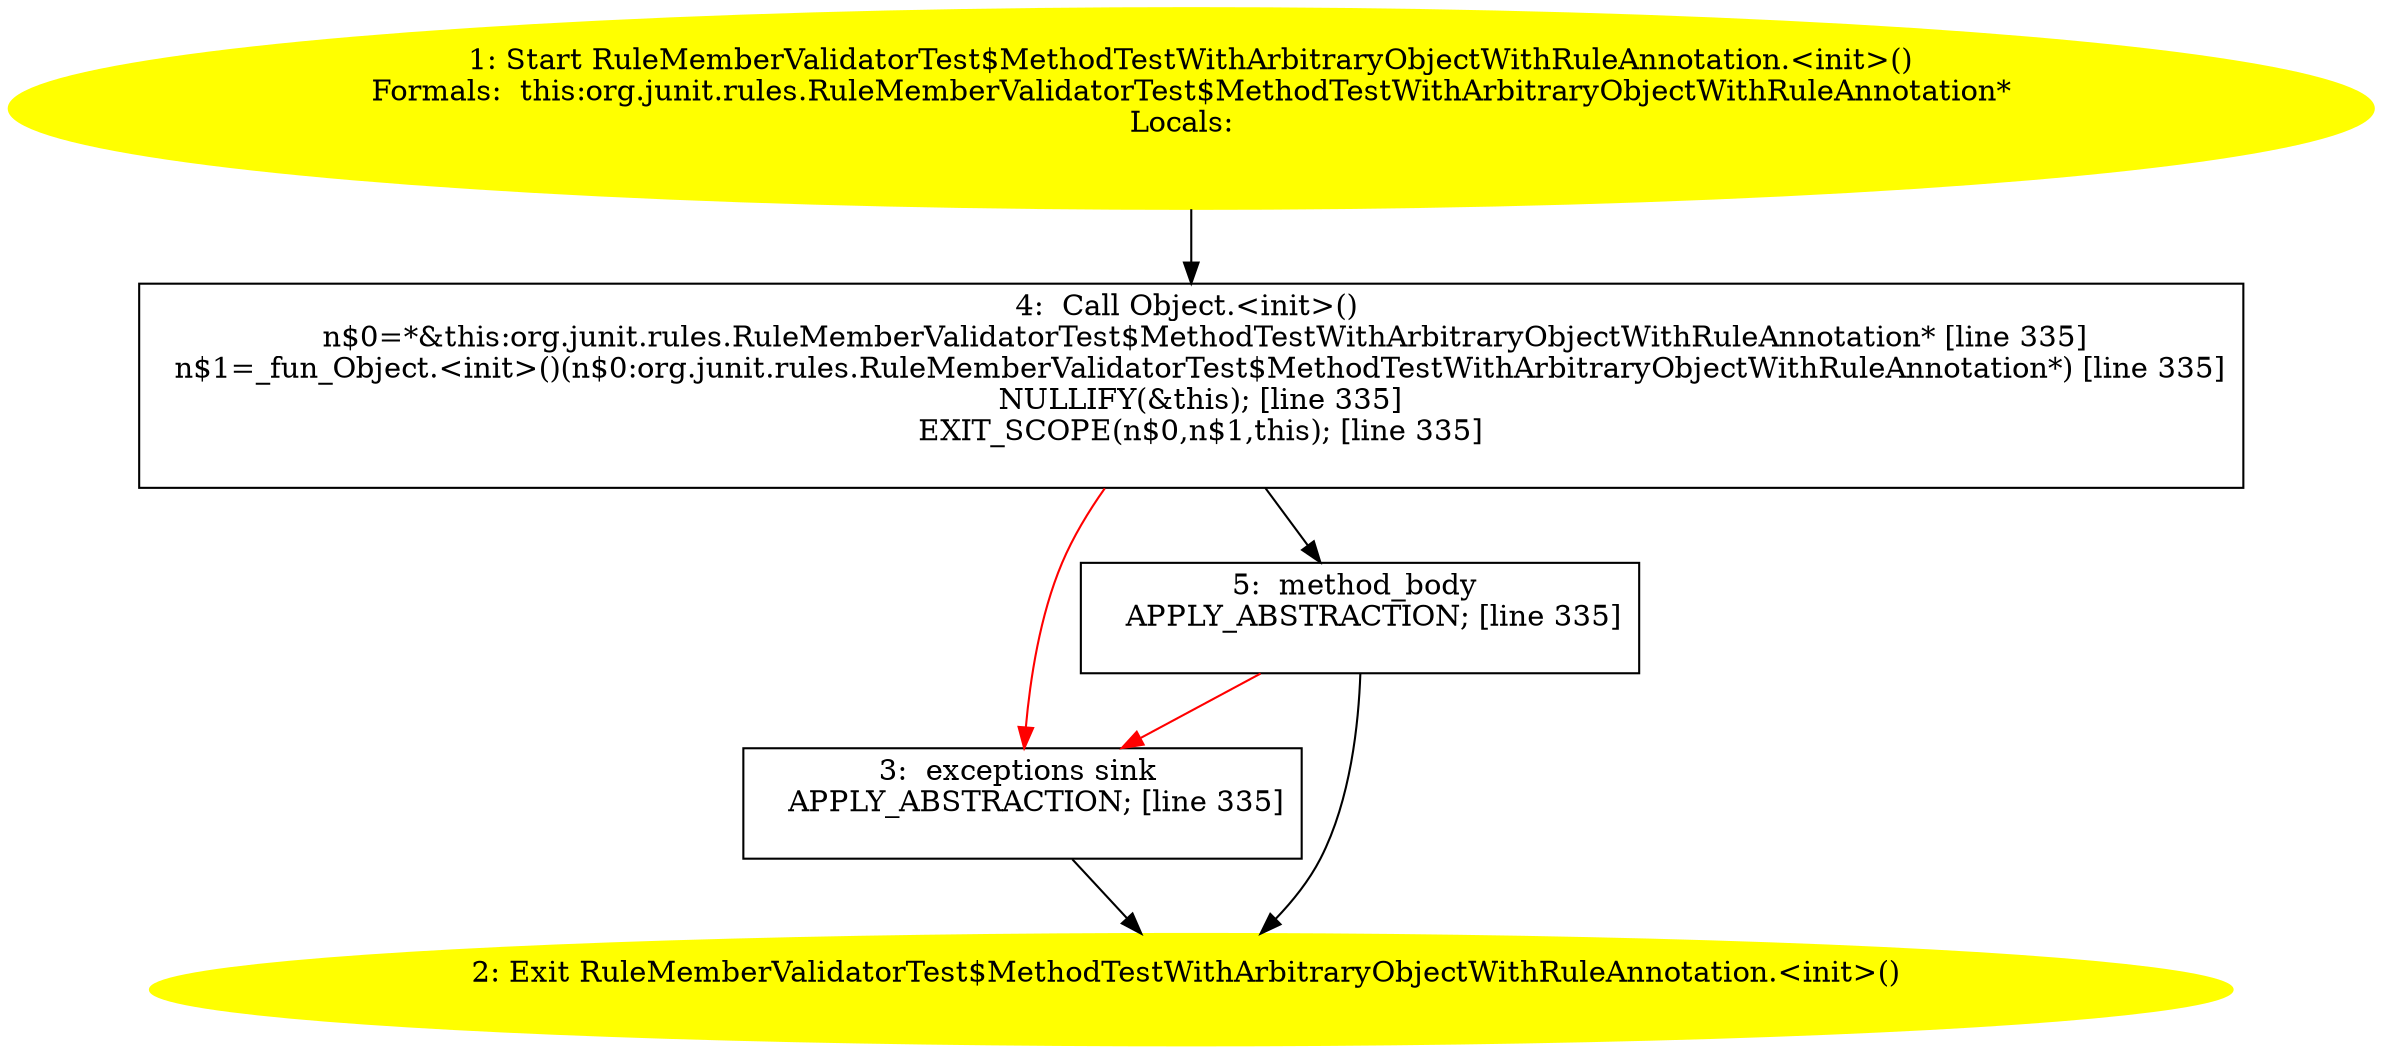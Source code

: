 /* @generated */
digraph cfg {
"org.junit.rules.RuleMemberValidatorTest$MethodTestWithArbitraryObjectWithRuleAnnotation.<init>().5bc942439845c2032435b323cf4ce863_1" [label="1: Start RuleMemberValidatorTest$MethodTestWithArbitraryObjectWithRuleAnnotation.<init>()\nFormals:  this:org.junit.rules.RuleMemberValidatorTest$MethodTestWithArbitraryObjectWithRuleAnnotation*\nLocals:  \n  " color=yellow style=filled]
	

	 "org.junit.rules.RuleMemberValidatorTest$MethodTestWithArbitraryObjectWithRuleAnnotation.<init>().5bc942439845c2032435b323cf4ce863_1" -> "org.junit.rules.RuleMemberValidatorTest$MethodTestWithArbitraryObjectWithRuleAnnotation.<init>().5bc942439845c2032435b323cf4ce863_4" ;
"org.junit.rules.RuleMemberValidatorTest$MethodTestWithArbitraryObjectWithRuleAnnotation.<init>().5bc942439845c2032435b323cf4ce863_2" [label="2: Exit RuleMemberValidatorTest$MethodTestWithArbitraryObjectWithRuleAnnotation.<init>() \n  " color=yellow style=filled]
	

"org.junit.rules.RuleMemberValidatorTest$MethodTestWithArbitraryObjectWithRuleAnnotation.<init>().5bc942439845c2032435b323cf4ce863_3" [label="3:  exceptions sink \n   APPLY_ABSTRACTION; [line 335]\n " shape="box"]
	

	 "org.junit.rules.RuleMemberValidatorTest$MethodTestWithArbitraryObjectWithRuleAnnotation.<init>().5bc942439845c2032435b323cf4ce863_3" -> "org.junit.rules.RuleMemberValidatorTest$MethodTestWithArbitraryObjectWithRuleAnnotation.<init>().5bc942439845c2032435b323cf4ce863_2" ;
"org.junit.rules.RuleMemberValidatorTest$MethodTestWithArbitraryObjectWithRuleAnnotation.<init>().5bc942439845c2032435b323cf4ce863_4" [label="4:  Call Object.<init>() \n   n$0=*&this:org.junit.rules.RuleMemberValidatorTest$MethodTestWithArbitraryObjectWithRuleAnnotation* [line 335]\n  n$1=_fun_Object.<init>()(n$0:org.junit.rules.RuleMemberValidatorTest$MethodTestWithArbitraryObjectWithRuleAnnotation*) [line 335]\n  NULLIFY(&this); [line 335]\n  EXIT_SCOPE(n$0,n$1,this); [line 335]\n " shape="box"]
	

	 "org.junit.rules.RuleMemberValidatorTest$MethodTestWithArbitraryObjectWithRuleAnnotation.<init>().5bc942439845c2032435b323cf4ce863_4" -> "org.junit.rules.RuleMemberValidatorTest$MethodTestWithArbitraryObjectWithRuleAnnotation.<init>().5bc942439845c2032435b323cf4ce863_5" ;
	 "org.junit.rules.RuleMemberValidatorTest$MethodTestWithArbitraryObjectWithRuleAnnotation.<init>().5bc942439845c2032435b323cf4ce863_4" -> "org.junit.rules.RuleMemberValidatorTest$MethodTestWithArbitraryObjectWithRuleAnnotation.<init>().5bc942439845c2032435b323cf4ce863_3" [color="red" ];
"org.junit.rules.RuleMemberValidatorTest$MethodTestWithArbitraryObjectWithRuleAnnotation.<init>().5bc942439845c2032435b323cf4ce863_5" [label="5:  method_body \n   APPLY_ABSTRACTION; [line 335]\n " shape="box"]
	

	 "org.junit.rules.RuleMemberValidatorTest$MethodTestWithArbitraryObjectWithRuleAnnotation.<init>().5bc942439845c2032435b323cf4ce863_5" -> "org.junit.rules.RuleMemberValidatorTest$MethodTestWithArbitraryObjectWithRuleAnnotation.<init>().5bc942439845c2032435b323cf4ce863_2" ;
	 "org.junit.rules.RuleMemberValidatorTest$MethodTestWithArbitraryObjectWithRuleAnnotation.<init>().5bc942439845c2032435b323cf4ce863_5" -> "org.junit.rules.RuleMemberValidatorTest$MethodTestWithArbitraryObjectWithRuleAnnotation.<init>().5bc942439845c2032435b323cf4ce863_3" [color="red" ];
}
